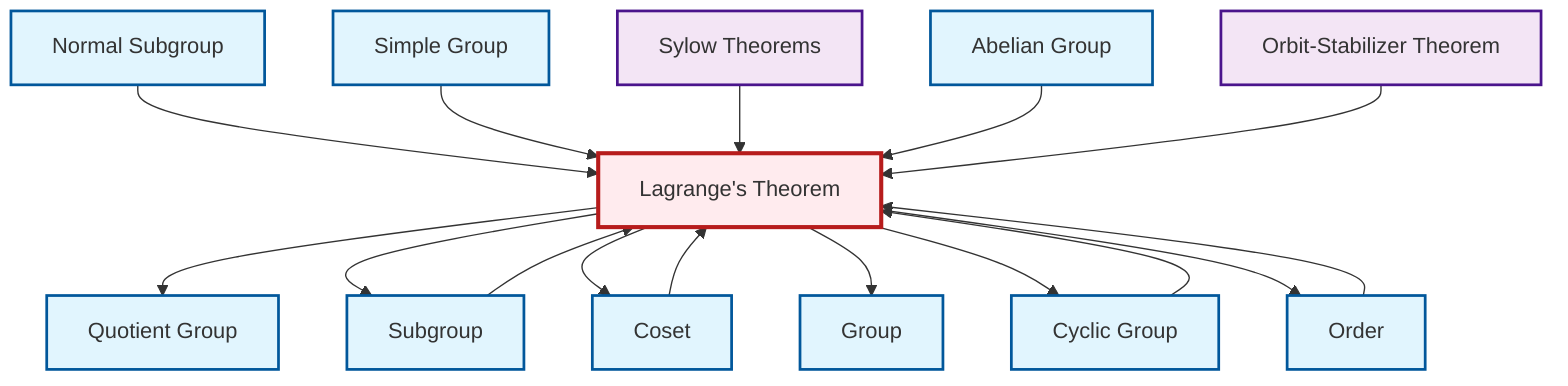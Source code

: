 graph TD
    classDef definition fill:#e1f5fe,stroke:#01579b,stroke-width:2px
    classDef theorem fill:#f3e5f5,stroke:#4a148c,stroke-width:2px
    classDef axiom fill:#fff3e0,stroke:#e65100,stroke-width:2px
    classDef example fill:#e8f5e9,stroke:#1b5e20,stroke-width:2px
    classDef current fill:#ffebee,stroke:#b71c1c,stroke-width:3px
    thm-orbit-stabilizer["Orbit-Stabilizer Theorem"]:::theorem
    def-abelian-group["Abelian Group"]:::definition
    def-cyclic-group["Cyclic Group"]:::definition
    def-group["Group"]:::definition
    def-order["Order"]:::definition
    def-normal-subgroup["Normal Subgroup"]:::definition
    thm-lagrange["Lagrange's Theorem"]:::theorem
    thm-sylow["Sylow Theorems"]:::theorem
    def-subgroup["Subgroup"]:::definition
    def-coset["Coset"]:::definition
    def-quotient-group["Quotient Group"]:::definition
    def-simple-group["Simple Group"]:::definition
    def-normal-subgroup --> thm-lagrange
    thm-lagrange --> def-quotient-group
    def-coset --> thm-lagrange
    def-simple-group --> thm-lagrange
    def-cyclic-group --> thm-lagrange
    thm-sylow --> thm-lagrange
    thm-lagrange --> def-subgroup
    thm-lagrange --> def-coset
    thm-lagrange --> def-group
    thm-lagrange --> def-cyclic-group
    def-subgroup --> thm-lagrange
    def-abelian-group --> thm-lagrange
    def-order --> thm-lagrange
    thm-lagrange --> def-order
    thm-orbit-stabilizer --> thm-lagrange
    class thm-lagrange current